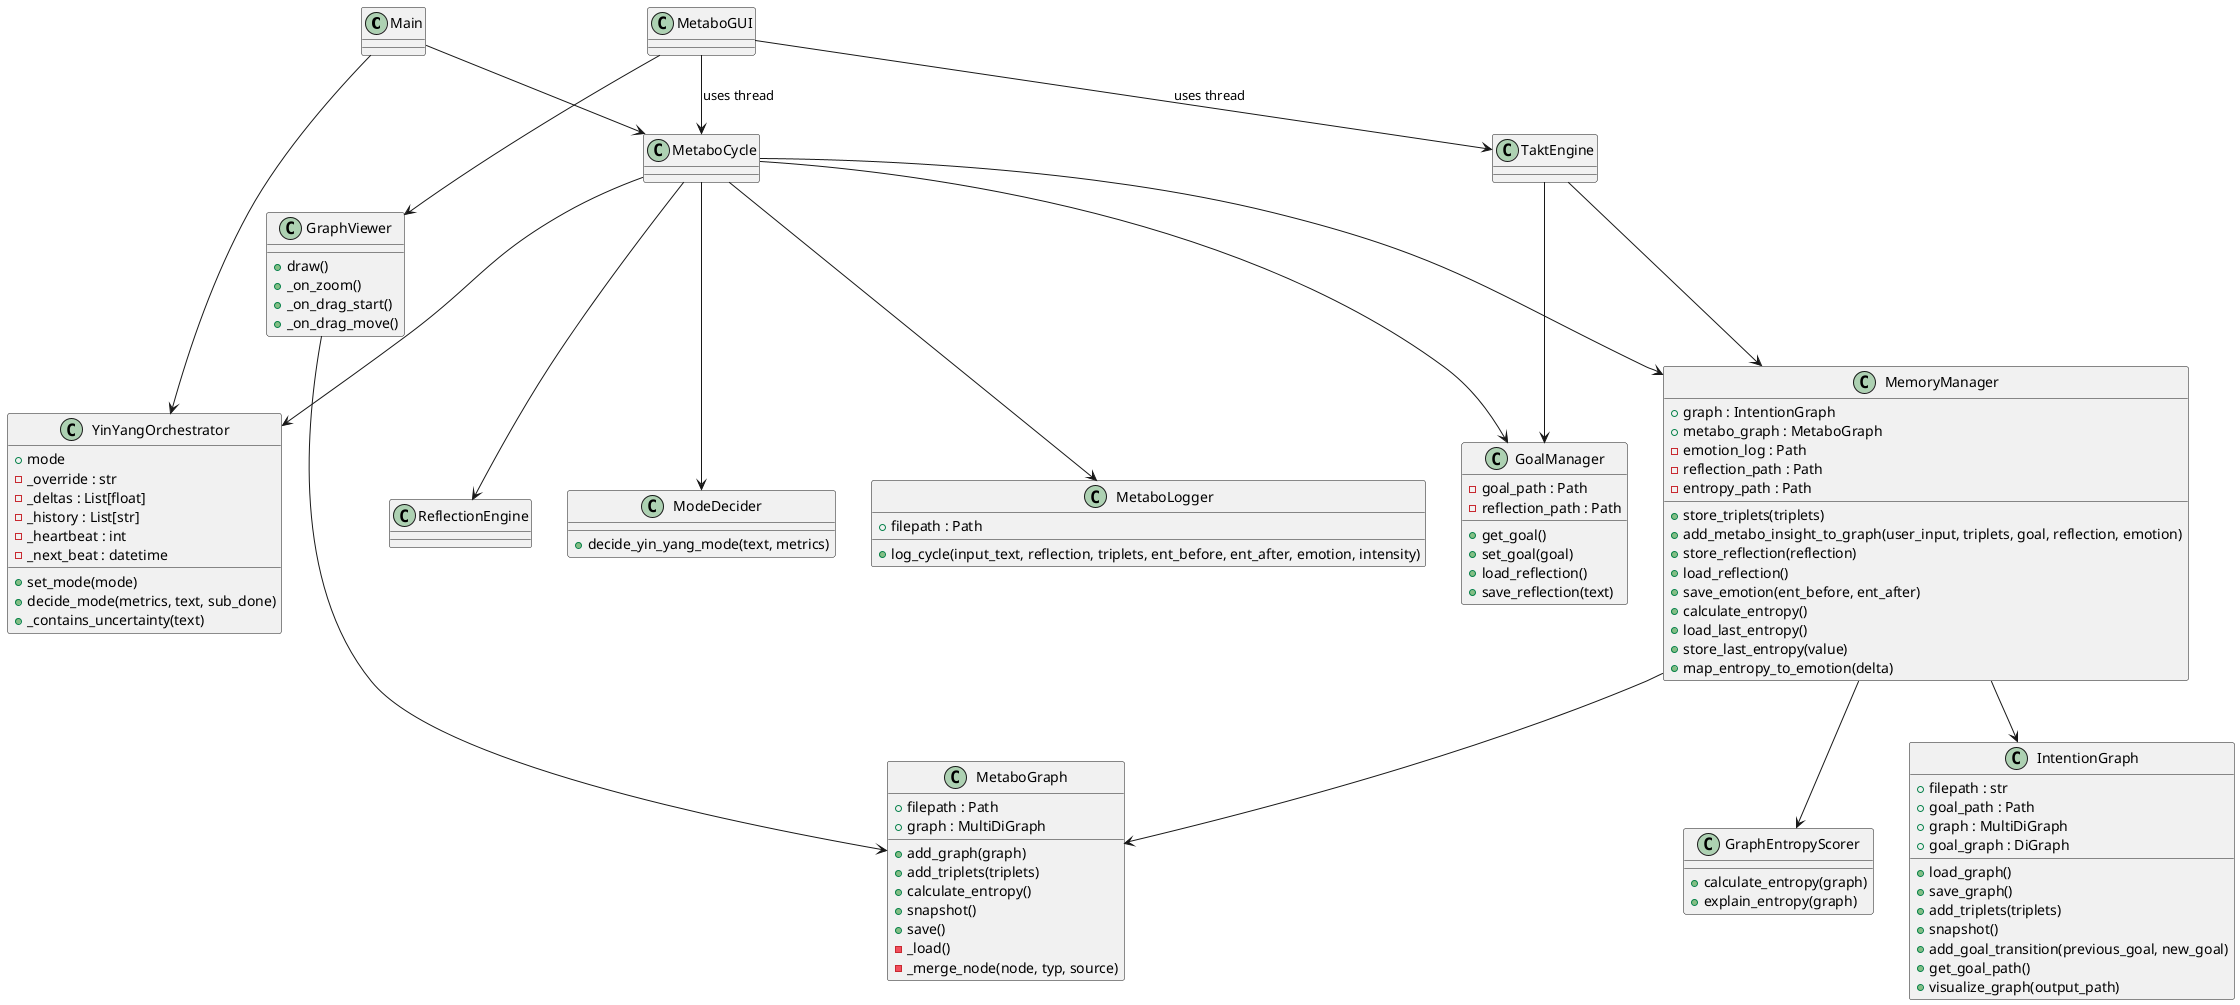 @startuml
'/' Updated after adding requirements.txt
class Main
class MetaboCycle
class GoalManager {
  -goal_path : Path
  -reflection_path : Path
  +get_goal()
  +set_goal(goal)
  +load_reflection()
  +save_reflection(text)
}
class MemoryManager {
  +graph : IntentionGraph
  +metabo_graph : MetaboGraph
  -emotion_log : Path
  -reflection_path : Path
  -entropy_path : Path
  +store_triplets(triplets)
  +add_metabo_insight_to_graph(user_input, triplets, goal, reflection, emotion)
  +store_reflection(reflection)
  +load_reflection()
  +save_emotion(ent_before, ent_after)
  +calculate_entropy()
  +load_last_entropy()
  +store_last_entropy(value)
  +map_entropy_to_emotion(delta)
}
class IntentionGraph {
  +filepath : str
  +goal_path : Path
  +graph : MultiDiGraph
  +goal_graph : DiGraph
  +load_graph()
  +save_graph()
  +add_triplets(triplets)
  +snapshot()
  +add_goal_transition(previous_goal, new_goal)
  +get_goal_path()
  +visualize_graph(output_path)
}
class ReflectionEngine
class TaktEngine
class YinYangOrchestrator {
  +mode
  -_override : str
  -_deltas : List[float]
  -_history : List[str]
  -_heartbeat : int
  -_next_beat : datetime
  +set_mode(mode)
  +decide_mode(metrics, text, sub_done)
  +_contains_uncertainty(text)
}
class ModeDecider {
  +decide_yin_yang_mode(text, metrics)
}
class MetaboGUI
class GraphViewer {
  +draw()
  +_on_zoom()
  +_on_drag_start()
  +_on_drag_move()
}
class GraphEntropyScorer {
  +calculate_entropy(graph)
  +explain_entropy(graph)
}
class MetaboGraph {
  +filepath : Path
  +graph : MultiDiGraph
  +add_graph(graph)
  +add_triplets(triplets)
  +calculate_entropy()
  +snapshot()
  +save()
  -_load()
  -_merge_node(node, typ, source)
}
class MetaboLogger {
  +filepath : Path
  +log_cycle(input_text, reflection, triplets, ent_before, ent_after, emotion, intensity)
}

Main --> MetaboCycle
MetaboCycle --> GoalManager
MetaboCycle --> MemoryManager
MetaboCycle --> ReflectionEngine
MetaboCycle --> YinYangOrchestrator
MetaboCycle --> ModeDecider
MemoryManager --> IntentionGraph
MemoryManager --> MetaboGraph
TaktEngine --> MemoryManager
TaktEngine --> GoalManager
Main --> YinYangOrchestrator
MetaboGUI --> MetaboCycle : uses thread
MetaboGUI --> TaktEngine : uses thread
MetaboGUI --> GraphViewer
MemoryManager --> GraphEntropyScorer
GraphViewer --> MetaboGraph
MetaboCycle --> MetaboLogger
@enduml
